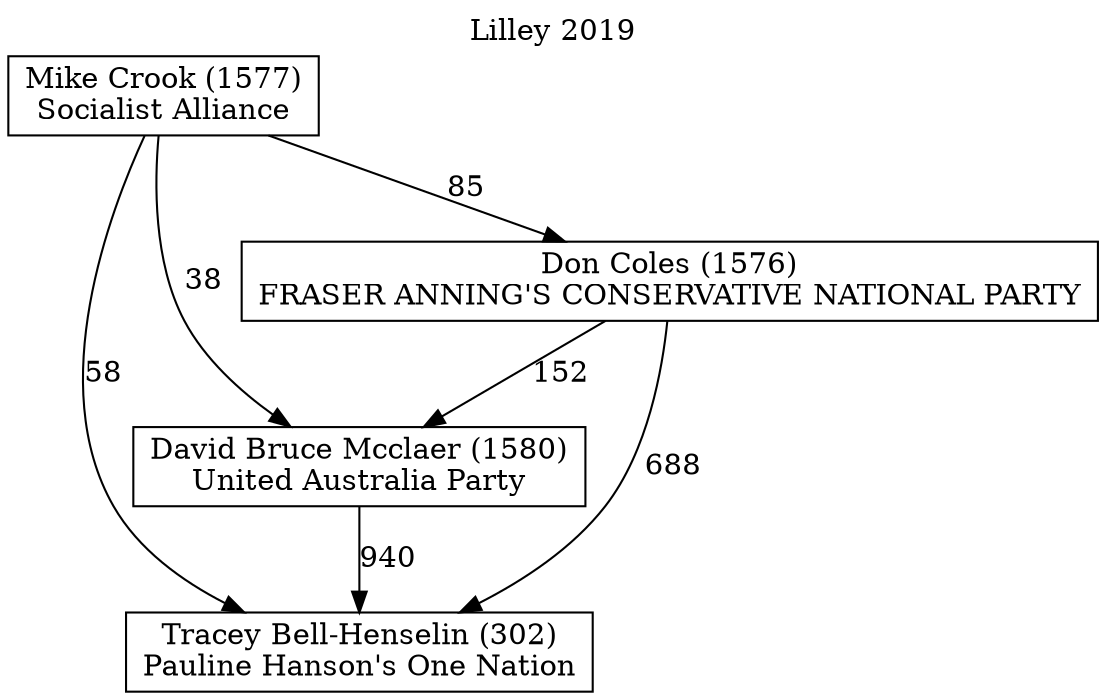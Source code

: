 // House preference flow
digraph "Tracey Bell-Henselin (302)_Lilley_2019" {
	graph [label="Lilley 2019" labelloc=t mclimit=10]
	node [shape=box]
	"Tracey Bell-Henselin (302)" [label="Tracey Bell-Henselin (302)
Pauline Hanson's One Nation"]
	"David Bruce Mcclaer (1580)" [label="David Bruce Mcclaer (1580)
United Australia Party"]
	"Don Coles (1576)" [label="Don Coles (1576)
FRASER ANNING'S CONSERVATIVE NATIONAL PARTY"]
	"Mike Crook (1577)" [label="Mike Crook (1577)
Socialist Alliance"]
	"David Bruce Mcclaer (1580)" -> "Tracey Bell-Henselin (302)" [label=940]
	"Don Coles (1576)" -> "David Bruce Mcclaer (1580)" [label=152]
	"Mike Crook (1577)" -> "Don Coles (1576)" [label=85]
	"Don Coles (1576)" -> "Tracey Bell-Henselin (302)" [label=688]
	"Mike Crook (1577)" -> "Tracey Bell-Henselin (302)" [label=58]
	"Mike Crook (1577)" -> "David Bruce Mcclaer (1580)" [label=38]
}
